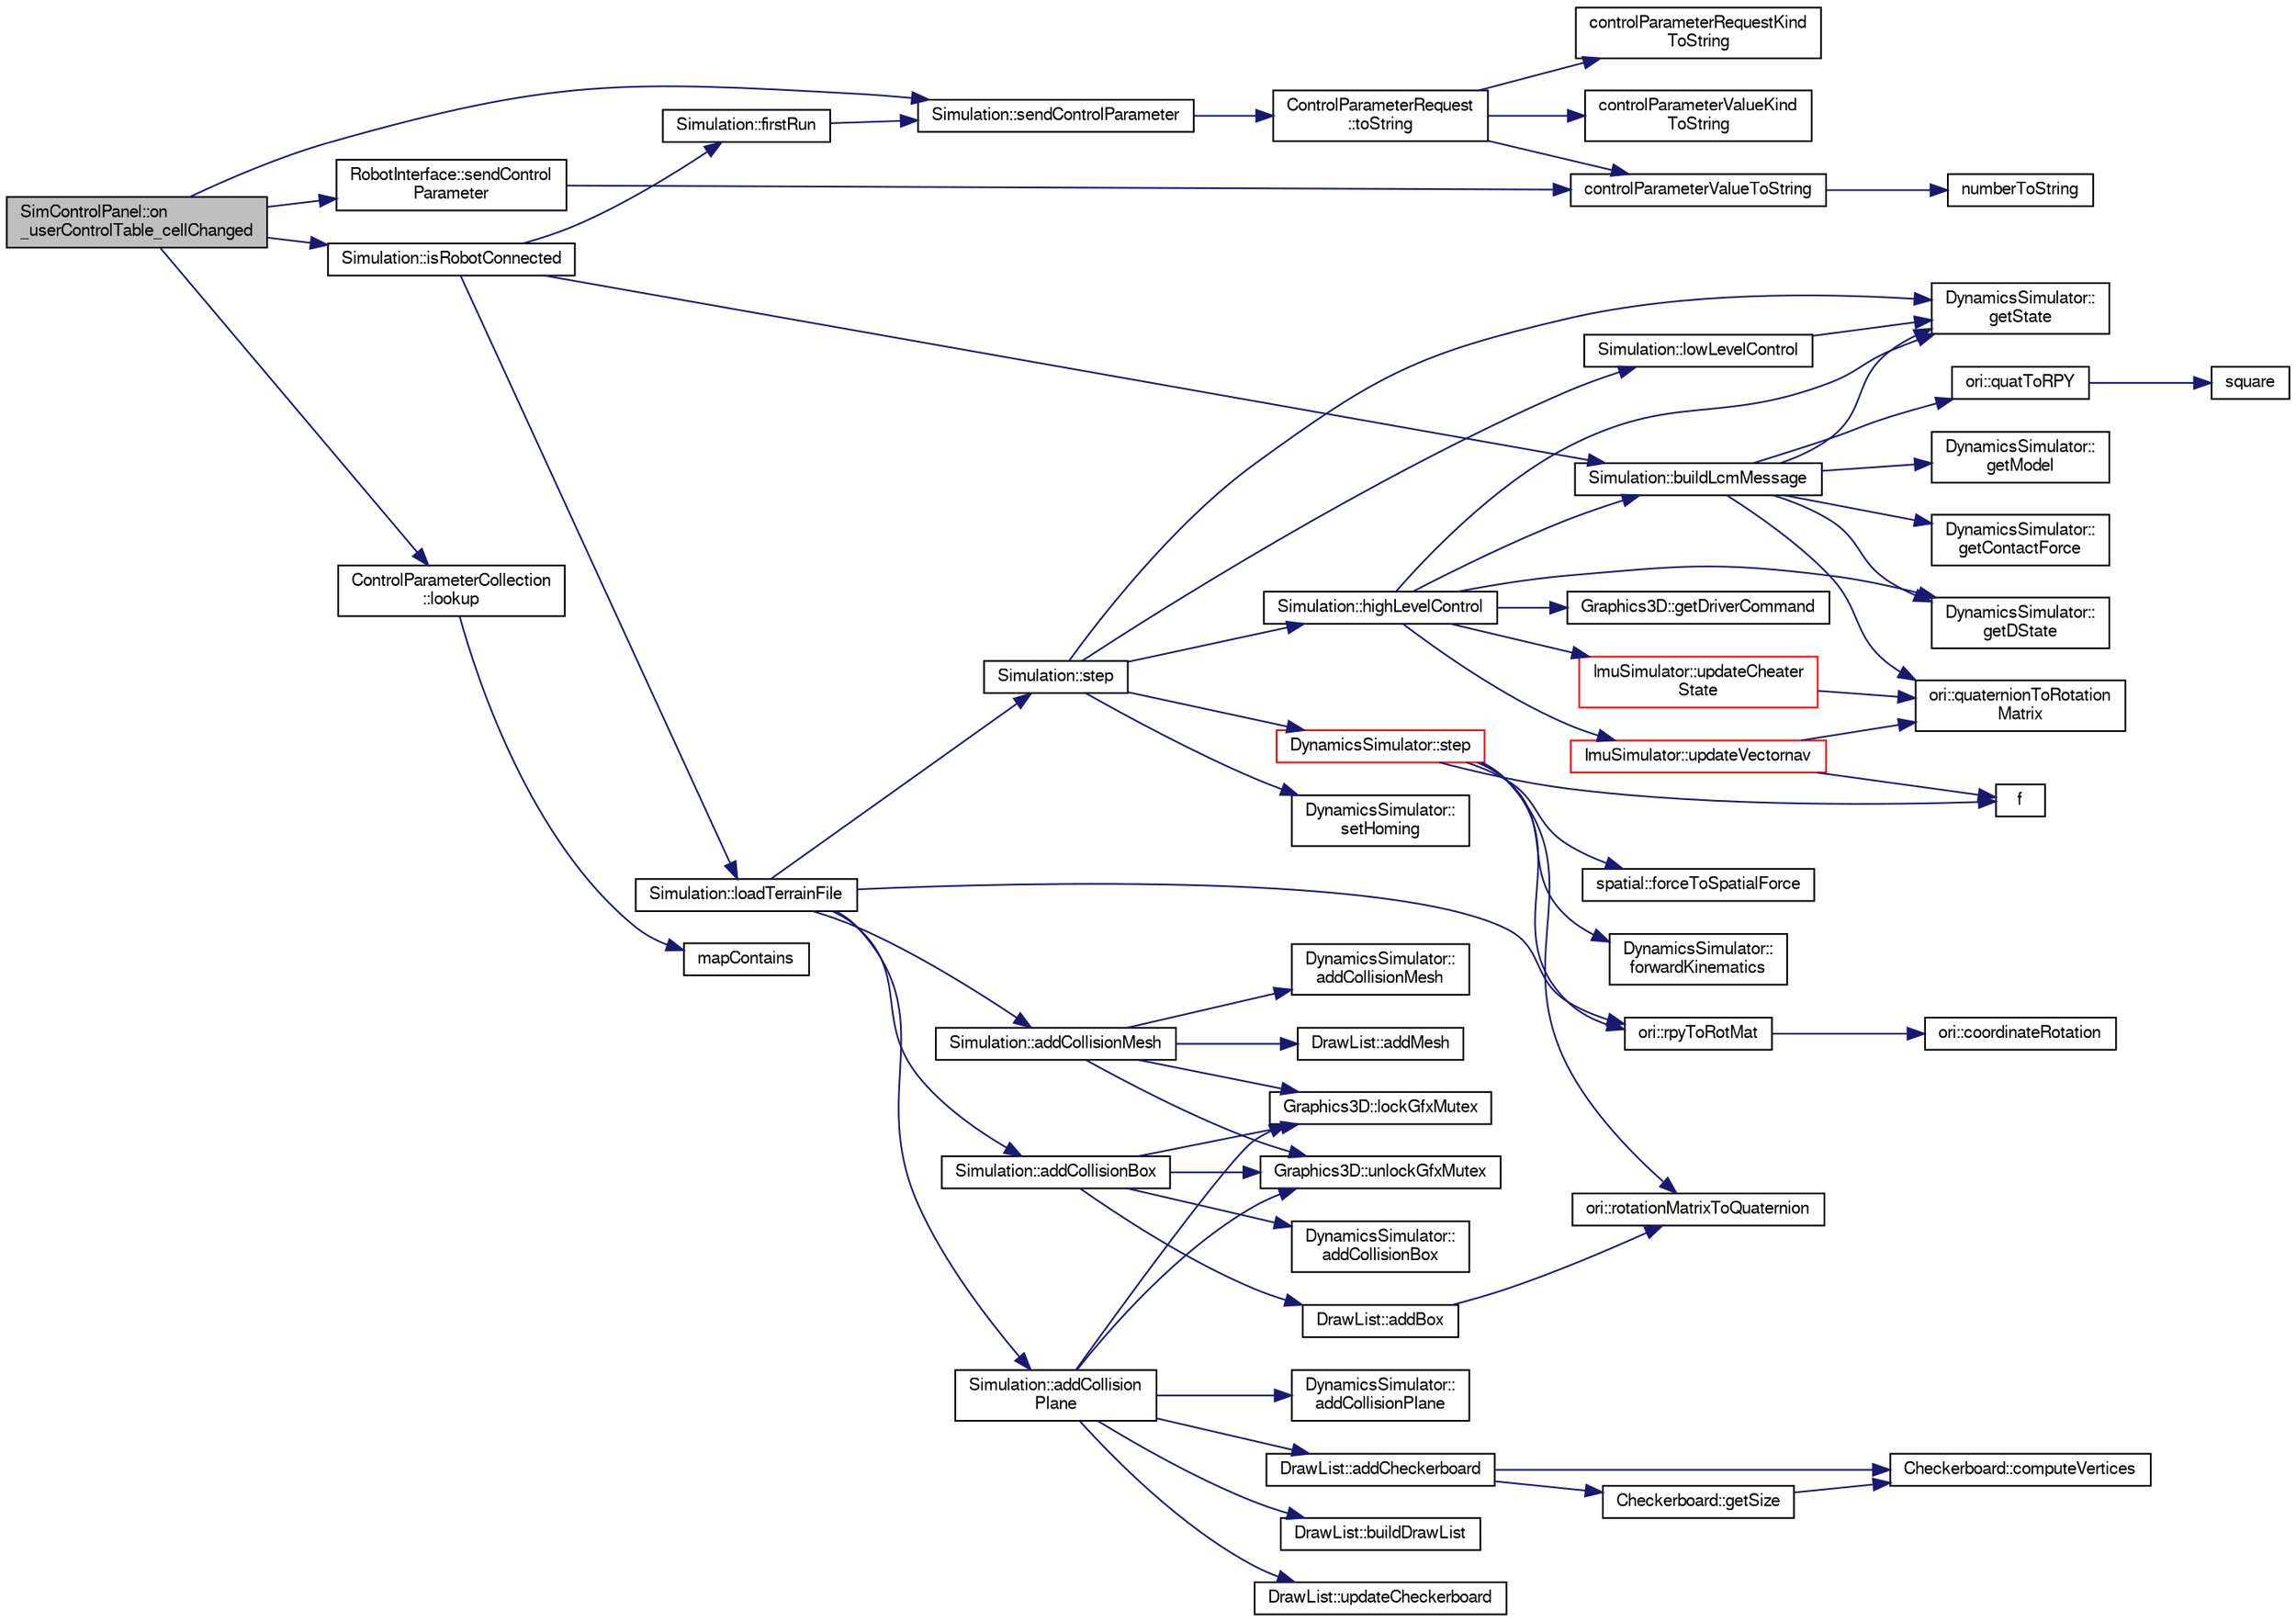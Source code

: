 digraph "SimControlPanel::on_userControlTable_cellChanged"
{
  edge [fontname="FreeSans",fontsize="10",labelfontname="FreeSans",labelfontsize="10"];
  node [fontname="FreeSans",fontsize="10",shape=record];
  rankdir="LR";
  Node1 [label="SimControlPanel::on\l_userControlTable_cellChanged",height=0.2,width=0.4,color="black", fillcolor="grey75", style="filled", fontcolor="black"];
  Node1 -> Node2 [color="midnightblue",fontsize="10",style="solid",fontname="FreeSans"];
  Node2 [label="Simulation::isRobotConnected",height=0.2,width=0.4,color="black", fillcolor="white", style="filled",URL="$dd/d14/class_simulation.html#a84d72d5cddf1b6b5dbbe94f83a448958"];
  Node2 -> Node3 [color="midnightblue",fontsize="10",style="solid",fontname="FreeSans"];
  Node3 [label="Simulation::firstRun",height=0.2,width=0.4,color="black", fillcolor="white", style="filled",URL="$dd/d14/class_simulation.html#ab264f11e0f5fc0e601644f1c9e8ced64"];
  Node3 -> Node4 [color="midnightblue",fontsize="10",style="solid",fontname="FreeSans"];
  Node4 [label="Simulation::sendControlParameter",height=0.2,width=0.4,color="black", fillcolor="white", style="filled",URL="$dd/d14/class_simulation.html#a31364f2daa9daedef347aaff4001796c"];
  Node4 -> Node5 [color="midnightblue",fontsize="10",style="solid",fontname="FreeSans"];
  Node5 [label="ControlParameterRequest\l::toString",height=0.2,width=0.4,color="black", fillcolor="white", style="filled",URL="$d6/d6d/struct_control_parameter_request.html#a8652e8975cfc2b0ea04e573ea7eb15e4"];
  Node5 -> Node6 [color="midnightblue",fontsize="10",style="solid",fontname="FreeSans"];
  Node6 [label="controlParameterRequestKind\lToString",height=0.2,width=0.4,color="black", fillcolor="white", style="filled",URL="$d6/de9/_control_parameter_interface_8h.html#aec18dbc0e1e7ea54b4204c75221178af"];
  Node5 -> Node7 [color="midnightblue",fontsize="10",style="solid",fontname="FreeSans"];
  Node7 [label="controlParameterValueKind\lToString",height=0.2,width=0.4,color="black", fillcolor="white", style="filled",URL="$d2/d01/_control_parameters_8h.html#a39a31ac35492a7e98110f7301430b5fe"];
  Node5 -> Node8 [color="midnightblue",fontsize="10",style="solid",fontname="FreeSans"];
  Node8 [label="controlParameterValueToString",height=0.2,width=0.4,color="black", fillcolor="white", style="filled",URL="$d2/d01/_control_parameters_8h.html#a845e4adacbcbd157527c891bb3fa4b74"];
  Node8 -> Node9 [color="midnightblue",fontsize="10",style="solid",fontname="FreeSans"];
  Node9 [label="numberToString",height=0.2,width=0.4,color="black", fillcolor="white", style="filled",URL="$de/df0/utilities_8h.html#acb4bfd4bd21d2af1b655d5039281ec3b"];
  Node2 -> Node10 [color="midnightblue",fontsize="10",style="solid",fontname="FreeSans"];
  Node10 [label="Simulation::buildLcmMessage",height=0.2,width=0.4,color="black", fillcolor="white", style="filled",URL="$dd/d14/class_simulation.html#ad20996d43bb2265500b4edb5fcb00dc6"];
  Node10 -> Node11 [color="midnightblue",fontsize="10",style="solid",fontname="FreeSans"];
  Node11 [label="DynamicsSimulator::\lgetState",height=0.2,width=0.4,color="black", fillcolor="white", style="filled",URL="$d7/d9c/class_dynamics_simulator.html#a72892f39ed60e2f50df53ea49ffb6433"];
  Node10 -> Node12 [color="midnightblue",fontsize="10",style="solid",fontname="FreeSans"];
  Node12 [label="DynamicsSimulator::\lgetDState",height=0.2,width=0.4,color="black", fillcolor="white", style="filled",URL="$d7/d9c/class_dynamics_simulator.html#a1dc9f92d57994e053f91b9cb619adde4"];
  Node10 -> Node13 [color="midnightblue",fontsize="10",style="solid",fontname="FreeSans"];
  Node13 [label="ori::quatToRPY",height=0.2,width=0.4,color="black", fillcolor="white", style="filled",URL="$da/d9b/namespaceori.html#add76bed815809cbebd38a8596b0f6224"];
  Node13 -> Node14 [color="midnightblue",fontsize="10",style="solid",fontname="FreeSans"];
  Node14 [label="square",height=0.2,width=0.4,color="black", fillcolor="white", style="filled",URL="$de/dda/_math_utilities_8h.html#a4f88262a43b7f84fc10183a1f82f6b66"];
  Node10 -> Node15 [color="midnightblue",fontsize="10",style="solid",fontname="FreeSans"];
  Node15 [label="ori::quaternionToRotation\lMatrix",height=0.2,width=0.4,color="black", fillcolor="white", style="filled",URL="$da/d9b/namespaceori.html#af88fa91d686c646d41f9b747a6bc90f0"];
  Node10 -> Node16 [color="midnightblue",fontsize="10",style="solid",fontname="FreeSans"];
  Node16 [label="DynamicsSimulator::\lgetModel",height=0.2,width=0.4,color="black", fillcolor="white", style="filled",URL="$d7/d9c/class_dynamics_simulator.html#a560cb59e43a731fd2a8bb4f54b4086bd"];
  Node10 -> Node17 [color="midnightblue",fontsize="10",style="solid",fontname="FreeSans"];
  Node17 [label="DynamicsSimulator::\lgetContactForce",height=0.2,width=0.4,color="black", fillcolor="white", style="filled",URL="$d7/d9c/class_dynamics_simulator.html#a9afb9649511f0eb19f953bf470d80252"];
  Node2 -> Node18 [color="midnightblue",fontsize="10",style="solid",fontname="FreeSans"];
  Node18 [label="Simulation::loadTerrainFile",height=0.2,width=0.4,color="black", fillcolor="white", style="filled",URL="$dd/d14/class_simulation.html#ad3b3a11e3a8d6e2119dbcf538802d5cf"];
  Node18 -> Node19 [color="midnightblue",fontsize="10",style="solid",fontname="FreeSans"];
  Node19 [label="Simulation::addCollision\lPlane",height=0.2,width=0.4,color="black", fillcolor="white", style="filled",URL="$dd/d14/class_simulation.html#a20c4e8286bb7880f186e0aa3fe5f103e"];
  Node19 -> Node20 [color="midnightblue",fontsize="10",style="solid",fontname="FreeSans"];
  Node20 [label="DynamicsSimulator::\laddCollisionPlane",height=0.2,width=0.4,color="black", fillcolor="white", style="filled",URL="$d7/d9c/class_dynamics_simulator.html#ac35ba5a30a31d439be9933947e6c806a"];
  Node19 -> Node21 [color="midnightblue",fontsize="10",style="solid",fontname="FreeSans"];
  Node21 [label="Graphics3D::lockGfxMutex",height=0.2,width=0.4,color="black", fillcolor="white", style="filled",URL="$de/d6f/class_graphics3_d.html#ac763bf007eb93804b0350340cc6adb80"];
  Node19 -> Node22 [color="midnightblue",fontsize="10",style="solid",fontname="FreeSans"];
  Node22 [label="DrawList::addCheckerboard",height=0.2,width=0.4,color="black", fillcolor="white", style="filled",URL="$d1/d03/class_draw_list.html#a1df4a5846120d050f009a8736424f221"];
  Node22 -> Node23 [color="midnightblue",fontsize="10",style="solid",fontname="FreeSans"];
  Node23 [label="Checkerboard::computeVertices",height=0.2,width=0.4,color="black", fillcolor="white", style="filled",URL="$df/d89/class_checkerboard.html#a7da009b6e556e016815920ee968efa98"];
  Node22 -> Node24 [color="midnightblue",fontsize="10",style="solid",fontname="FreeSans"];
  Node24 [label="Checkerboard::getSize",height=0.2,width=0.4,color="black", fillcolor="white", style="filled",URL="$df/d89/class_checkerboard.html#ac2684bd81769c83fbf0bf2f648a35488"];
  Node24 -> Node23 [color="midnightblue",fontsize="10",style="solid",fontname="FreeSans"];
  Node19 -> Node25 [color="midnightblue",fontsize="10",style="solid",fontname="FreeSans"];
  Node25 [label="DrawList::buildDrawList",height=0.2,width=0.4,color="black", fillcolor="white", style="filled",URL="$d1/d03/class_draw_list.html#a792c90bc3c128f684bd62928b24d2d38"];
  Node19 -> Node26 [color="midnightblue",fontsize="10",style="solid",fontname="FreeSans"];
  Node26 [label="DrawList::updateCheckerboard",height=0.2,width=0.4,color="black", fillcolor="white", style="filled",URL="$d1/d03/class_draw_list.html#ae3f55365bc72bedb51b835533c515861"];
  Node19 -> Node27 [color="midnightblue",fontsize="10",style="solid",fontname="FreeSans"];
  Node27 [label="Graphics3D::unlockGfxMutex",height=0.2,width=0.4,color="black", fillcolor="white", style="filled",URL="$de/d6f/class_graphics3_d.html#a4c7364a808d197a1632386204c6eb20c"];
  Node18 -> Node28 [color="midnightblue",fontsize="10",style="solid",fontname="FreeSans"];
  Node28 [label="ori::rpyToRotMat",height=0.2,width=0.4,color="black", fillcolor="white", style="filled",URL="$da/d9b/namespaceori.html#add867f41c8046a8bba05611e25c8dfcd"];
  Node28 -> Node29 [color="midnightblue",fontsize="10",style="solid",fontname="FreeSans"];
  Node29 [label="ori::coordinateRotation",height=0.2,width=0.4,color="black", fillcolor="white", style="filled",URL="$da/d9b/namespaceori.html#a537b8d0769c03e4cd8ef2b9a9dc8a760"];
  Node18 -> Node30 [color="midnightblue",fontsize="10",style="solid",fontname="FreeSans"];
  Node30 [label="Simulation::addCollisionBox",height=0.2,width=0.4,color="black", fillcolor="white", style="filled",URL="$dd/d14/class_simulation.html#a33e67c5154f5fdbab0d49f23777f4313"];
  Node30 -> Node31 [color="midnightblue",fontsize="10",style="solid",fontname="FreeSans"];
  Node31 [label="DynamicsSimulator::\laddCollisionBox",height=0.2,width=0.4,color="black", fillcolor="white", style="filled",URL="$d7/d9c/class_dynamics_simulator.html#aa3c1c830bfa1dc1ceed7ff95f2f437c1"];
  Node30 -> Node21 [color="midnightblue",fontsize="10",style="solid",fontname="FreeSans"];
  Node30 -> Node32 [color="midnightblue",fontsize="10",style="solid",fontname="FreeSans"];
  Node32 [label="DrawList::addBox",height=0.2,width=0.4,color="black", fillcolor="white", style="filled",URL="$d1/d03/class_draw_list.html#a9c2c9531b2de18e928fc8d0d20cfb4c7"];
  Node32 -> Node33 [color="midnightblue",fontsize="10",style="solid",fontname="FreeSans"];
  Node33 [label="ori::rotationMatrixToQuaternion",height=0.2,width=0.4,color="black", fillcolor="white", style="filled",URL="$da/d9b/namespaceori.html#a73c3872af6870d856cedd662856fcaea"];
  Node30 -> Node27 [color="midnightblue",fontsize="10",style="solid",fontname="FreeSans"];
  Node18 -> Node34 [color="midnightblue",fontsize="10",style="solid",fontname="FreeSans"];
  Node34 [label="Simulation::step",height=0.2,width=0.4,color="black", fillcolor="white", style="filled",URL="$dd/d14/class_simulation.html#a5474b99a1471e382b2e6a87adff814dc"];
  Node34 -> Node35 [color="midnightblue",fontsize="10",style="solid",fontname="FreeSans"];
  Node35 [label="Simulation::lowLevelControl",height=0.2,width=0.4,color="black", fillcolor="white", style="filled",URL="$dd/d14/class_simulation.html#acfb66e9a45bf3c99747d271418f34bfe"];
  Node35 -> Node11 [color="midnightblue",fontsize="10",style="solid",fontname="FreeSans"];
  Node34 -> Node36 [color="midnightblue",fontsize="10",style="solid",fontname="FreeSans"];
  Node36 [label="Simulation::highLevelControl",height=0.2,width=0.4,color="black", fillcolor="white", style="filled",URL="$dd/d14/class_simulation.html#a04559087d745de92a850e2c490d4981d"];
  Node36 -> Node37 [color="midnightblue",fontsize="10",style="solid",fontname="FreeSans"];
  Node37 [label="Graphics3D::getDriverCommand",height=0.2,width=0.4,color="black", fillcolor="white", style="filled",URL="$de/d6f/class_graphics3_d.html#ac7b1785526bd53f8ff17592fc838a630"];
  Node36 -> Node38 [color="midnightblue",fontsize="10",style="solid",fontname="FreeSans"];
  Node38 [label="ImuSimulator::updateCheater\lState",height=0.2,width=0.4,color="red", fillcolor="white", style="filled",URL="$d8/da4/class_imu_simulator.html#aadd00de99602f7c66cba555527bf3294"];
  Node38 -> Node15 [color="midnightblue",fontsize="10",style="solid",fontname="FreeSans"];
  Node36 -> Node11 [color="midnightblue",fontsize="10",style="solid",fontname="FreeSans"];
  Node36 -> Node12 [color="midnightblue",fontsize="10",style="solid",fontname="FreeSans"];
  Node36 -> Node39 [color="midnightblue",fontsize="10",style="solid",fontname="FreeSans"];
  Node39 [label="ImuSimulator::updateVectornav",height=0.2,width=0.4,color="red", fillcolor="white", style="filled",URL="$d8/da4/class_imu_simulator.html#a1c6eaa5dfe26a97bdfeec6b58cad0ad4"];
  Node39 -> Node40 [color="midnightblue",fontsize="10",style="solid",fontname="FreeSans"];
  Node40 [label="f",height=0.2,width=0.4,color="black", fillcolor="white", style="filled",URL="$dc/dd7/test__casadi_8cpp.html#ae20d7fba59865a21504b65cdb44cbfe5"];
  Node39 -> Node15 [color="midnightblue",fontsize="10",style="solid",fontname="FreeSans"];
  Node36 -> Node10 [color="midnightblue",fontsize="10",style="solid",fontname="FreeSans"];
  Node34 -> Node11 [color="midnightblue",fontsize="10",style="solid",fontname="FreeSans"];
  Node34 -> Node41 [color="midnightblue",fontsize="10",style="solid",fontname="FreeSans"];
  Node41 [label="DynamicsSimulator::\lsetHoming",height=0.2,width=0.4,color="black", fillcolor="white", style="filled",URL="$d7/d9c/class_dynamics_simulator.html#a339504f4bd9866588fd73b2fc0fbab0d"];
  Node34 -> Node42 [color="midnightblue",fontsize="10",style="solid",fontname="FreeSans"];
  Node42 [label="DynamicsSimulator::step",height=0.2,width=0.4,color="red", fillcolor="white", style="filled",URL="$d7/d9c/class_dynamics_simulator.html#a84b25acaf7edf23f4f437a96a0d8ba05",tooltip="Initialize simulator with given model. "];
  Node42 -> Node40 [color="midnightblue",fontsize="10",style="solid",fontname="FreeSans"];
  Node42 -> Node43 [color="midnightblue",fontsize="10",style="solid",fontname="FreeSans"];
  Node43 [label="spatial::forceToSpatialForce",height=0.2,width=0.4,color="black", fillcolor="white", style="filled",URL="$de/d1a/namespacespatial.html#a3b32f3f809891285d9f1a8cf3c7cd16e"];
  Node42 -> Node44 [color="midnightblue",fontsize="10",style="solid",fontname="FreeSans"];
  Node44 [label="DynamicsSimulator::\lforwardKinematics",height=0.2,width=0.4,color="black", fillcolor="white", style="filled",URL="$d7/d9c/class_dynamics_simulator.html#a3c057386e8d437e8c5dbcae02acf935c",tooltip="Do forward kinematics for feet. "];
  Node42 -> Node33 [color="midnightblue",fontsize="10",style="solid",fontname="FreeSans"];
  Node42 -> Node28 [color="midnightblue",fontsize="10",style="solid",fontname="FreeSans"];
  Node18 -> Node45 [color="midnightblue",fontsize="10",style="solid",fontname="FreeSans"];
  Node45 [label="Simulation::addCollisionMesh",height=0.2,width=0.4,color="black", fillcolor="white", style="filled",URL="$dd/d14/class_simulation.html#afae53444e828ca1ce1a8b20d2f9fecc6"];
  Node45 -> Node46 [color="midnightblue",fontsize="10",style="solid",fontname="FreeSans"];
  Node46 [label="DynamicsSimulator::\laddCollisionMesh",height=0.2,width=0.4,color="black", fillcolor="white", style="filled",URL="$d7/d9c/class_dynamics_simulator.html#a3ae2854bcabc457357f541359a1c2075"];
  Node45 -> Node21 [color="midnightblue",fontsize="10",style="solid",fontname="FreeSans"];
  Node45 -> Node47 [color="midnightblue",fontsize="10",style="solid",fontname="FreeSans"];
  Node47 [label="DrawList::addMesh",height=0.2,width=0.4,color="black", fillcolor="white", style="filled",URL="$d1/d03/class_draw_list.html#a7e274d87788b859c9099a6b398116304"];
  Node45 -> Node27 [color="midnightblue",fontsize="10",style="solid",fontname="FreeSans"];
  Node1 -> Node48 [color="midnightblue",fontsize="10",style="solid",fontname="FreeSans"];
  Node48 [label="ControlParameterCollection\l::lookup",height=0.2,width=0.4,color="black", fillcolor="white", style="filled",URL="$dd/da1/class_control_parameter_collection.html#a9e6262aa46992ca879b50d70df030a56"];
  Node48 -> Node49 [color="midnightblue",fontsize="10",style="solid",fontname="FreeSans"];
  Node49 [label="mapContains",height=0.2,width=0.4,color="black", fillcolor="white", style="filled",URL="$de/df0/utilities_8h.html#a8ee36d7e1f86b7307f0e0aef157237a7"];
  Node1 -> Node50 [color="midnightblue",fontsize="10",style="solid",fontname="FreeSans"];
  Node50 [label="RobotInterface::sendControl\lParameter",height=0.2,width=0.4,color="black", fillcolor="white", style="filled",URL="$d6/d05/class_robot_interface.html#a3e8ce08dd7aa4f2127563e1eb8317140"];
  Node50 -> Node8 [color="midnightblue",fontsize="10",style="solid",fontname="FreeSans"];
  Node1 -> Node4 [color="midnightblue",fontsize="10",style="solid",fontname="FreeSans"];
}
